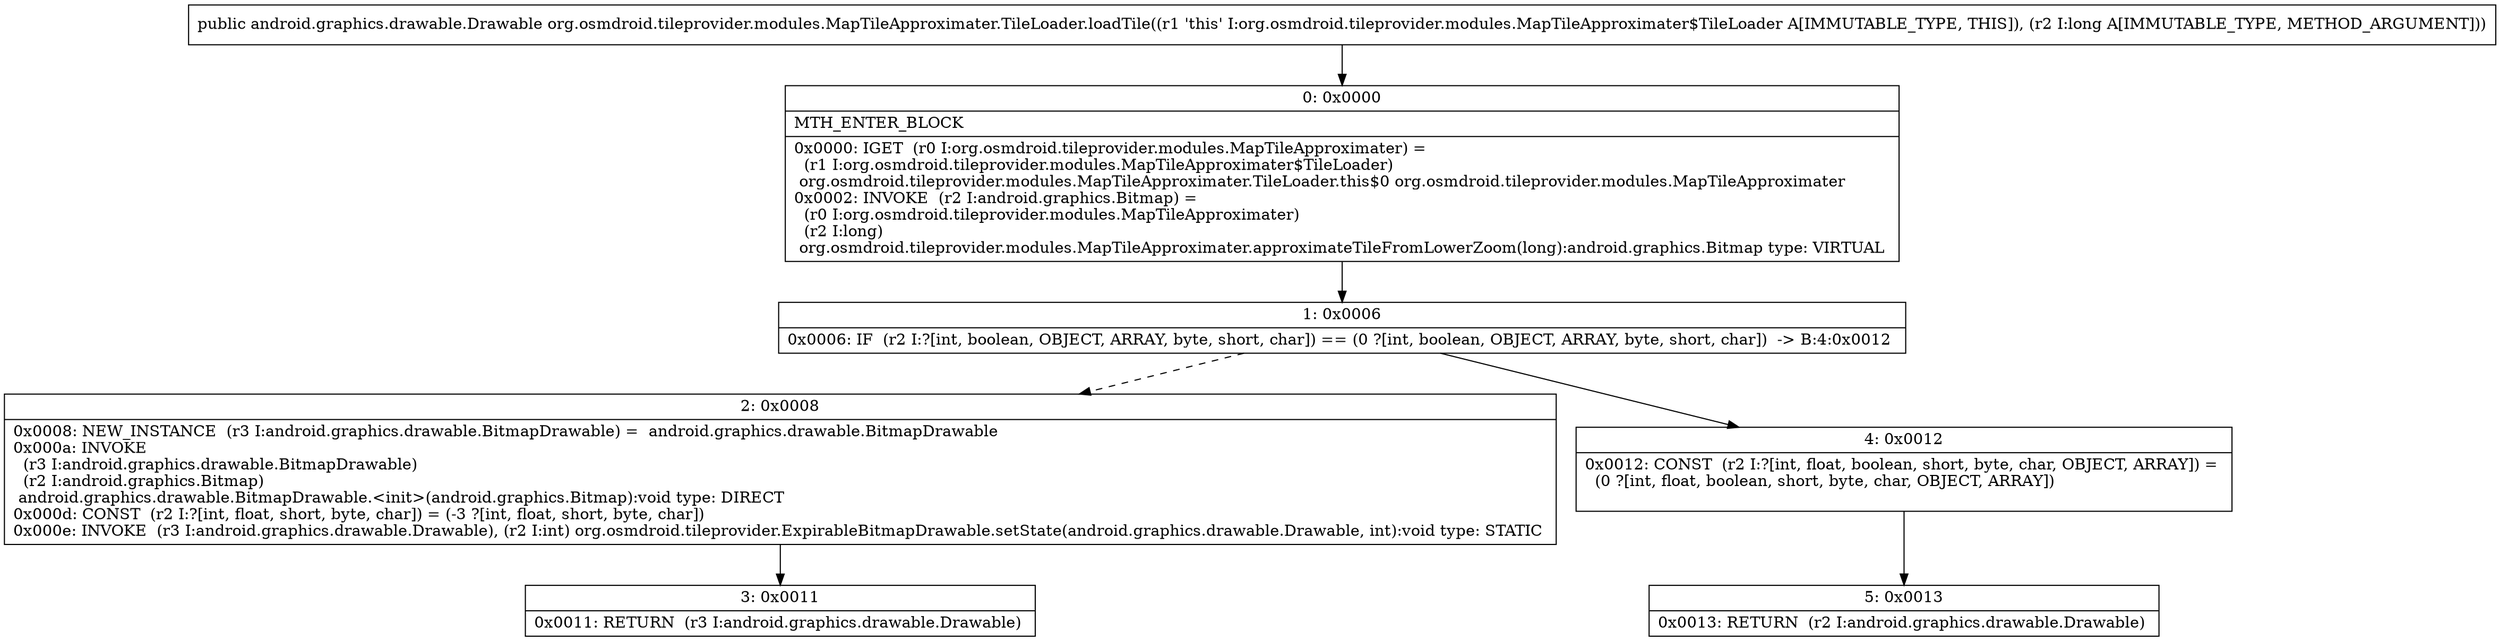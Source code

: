 digraph "CFG fororg.osmdroid.tileprovider.modules.MapTileApproximater.TileLoader.loadTile(J)Landroid\/graphics\/drawable\/Drawable;" {
Node_0 [shape=record,label="{0\:\ 0x0000|MTH_ENTER_BLOCK\l|0x0000: IGET  (r0 I:org.osmdroid.tileprovider.modules.MapTileApproximater) = \l  (r1 I:org.osmdroid.tileprovider.modules.MapTileApproximater$TileLoader)\l org.osmdroid.tileprovider.modules.MapTileApproximater.TileLoader.this$0 org.osmdroid.tileprovider.modules.MapTileApproximater \l0x0002: INVOKE  (r2 I:android.graphics.Bitmap) = \l  (r0 I:org.osmdroid.tileprovider.modules.MapTileApproximater)\l  (r2 I:long)\l org.osmdroid.tileprovider.modules.MapTileApproximater.approximateTileFromLowerZoom(long):android.graphics.Bitmap type: VIRTUAL \l}"];
Node_1 [shape=record,label="{1\:\ 0x0006|0x0006: IF  (r2 I:?[int, boolean, OBJECT, ARRAY, byte, short, char]) == (0 ?[int, boolean, OBJECT, ARRAY, byte, short, char])  \-\> B:4:0x0012 \l}"];
Node_2 [shape=record,label="{2\:\ 0x0008|0x0008: NEW_INSTANCE  (r3 I:android.graphics.drawable.BitmapDrawable) =  android.graphics.drawable.BitmapDrawable \l0x000a: INVOKE  \l  (r3 I:android.graphics.drawable.BitmapDrawable)\l  (r2 I:android.graphics.Bitmap)\l android.graphics.drawable.BitmapDrawable.\<init\>(android.graphics.Bitmap):void type: DIRECT \l0x000d: CONST  (r2 I:?[int, float, short, byte, char]) = (\-3 ?[int, float, short, byte, char]) \l0x000e: INVOKE  (r3 I:android.graphics.drawable.Drawable), (r2 I:int) org.osmdroid.tileprovider.ExpirableBitmapDrawable.setState(android.graphics.drawable.Drawable, int):void type: STATIC \l}"];
Node_3 [shape=record,label="{3\:\ 0x0011|0x0011: RETURN  (r3 I:android.graphics.drawable.Drawable) \l}"];
Node_4 [shape=record,label="{4\:\ 0x0012|0x0012: CONST  (r2 I:?[int, float, boolean, short, byte, char, OBJECT, ARRAY]) = \l  (0 ?[int, float, boolean, short, byte, char, OBJECT, ARRAY])\l \l}"];
Node_5 [shape=record,label="{5\:\ 0x0013|0x0013: RETURN  (r2 I:android.graphics.drawable.Drawable) \l}"];
MethodNode[shape=record,label="{public android.graphics.drawable.Drawable org.osmdroid.tileprovider.modules.MapTileApproximater.TileLoader.loadTile((r1 'this' I:org.osmdroid.tileprovider.modules.MapTileApproximater$TileLoader A[IMMUTABLE_TYPE, THIS]), (r2 I:long A[IMMUTABLE_TYPE, METHOD_ARGUMENT])) }"];
MethodNode -> Node_0;
Node_0 -> Node_1;
Node_1 -> Node_2[style=dashed];
Node_1 -> Node_4;
Node_2 -> Node_3;
Node_4 -> Node_5;
}

